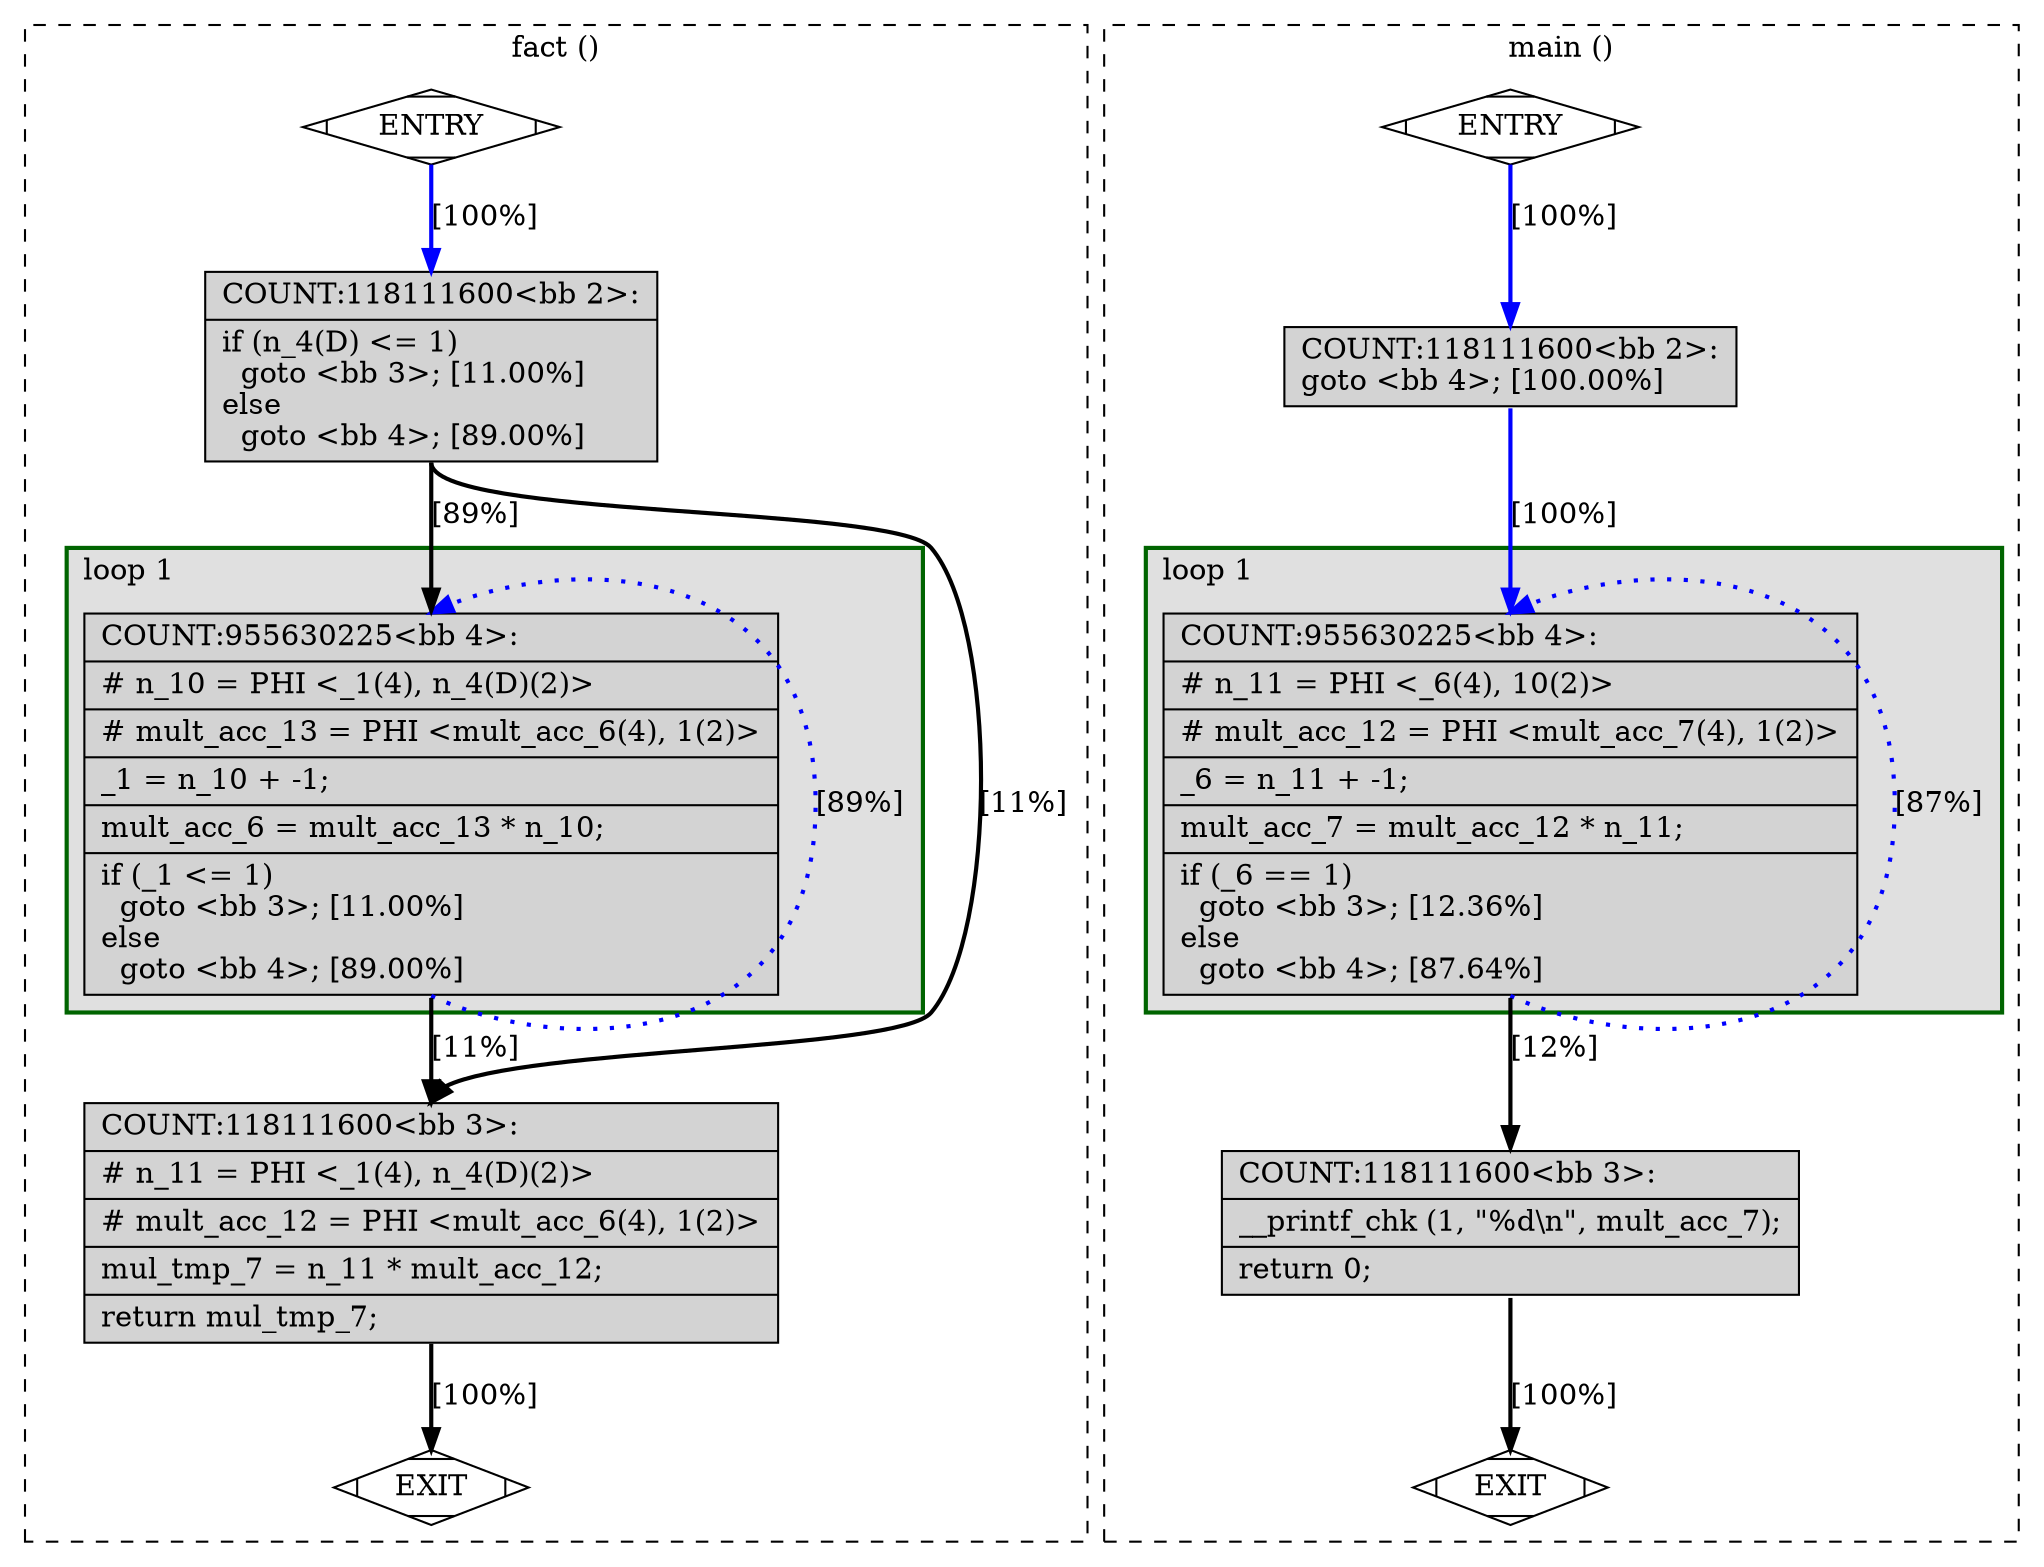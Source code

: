 digraph "fact.c.126t.isolate-paths" {
overlap=false;
subgraph "cluster_fact" {
	style="dashed";
	color="black";
	label="fact ()";
	subgraph cluster_23_1 {
	style="filled";
	color="darkgreen";
	fillcolor="grey88";
	label="loop 1";
	labeljust=l;
	penwidth=2;
	fn_23_basic_block_4 [shape=record,style=filled,fillcolor=lightgrey,label="{COUNT:955630225\<bb\ 4\>:\l\
|#\ n_10\ =\ PHI\ \<_1(4),\ n_4(D)(2)\>\l\
|#\ mult_acc_13\ =\ PHI\ \<mult_acc_6(4),\ 1(2)\>\l\
|_1\ =\ n_10\ +\ -1;\l\
|mult_acc_6\ =\ mult_acc_13\ *\ n_10;\l\
|if\ (_1\ \<=\ 1)\l\
\ \ goto\ \<bb\ 3\>;\ [11.00%]\l\
else\l\
\ \ goto\ \<bb\ 4\>;\ [89.00%]\l\
}"];

	}
	fn_23_basic_block_0 [shape=Mdiamond,style=filled,fillcolor=white,label="ENTRY"];

	fn_23_basic_block_1 [shape=Mdiamond,style=filled,fillcolor=white,label="EXIT"];

	fn_23_basic_block_2 [shape=record,style=filled,fillcolor=lightgrey,label="{COUNT:118111600\<bb\ 2\>:\l\
|if\ (n_4(D)\ \<=\ 1)\l\
\ \ goto\ \<bb\ 3\>;\ [11.00%]\l\
else\l\
\ \ goto\ \<bb\ 4\>;\ [89.00%]\l\
}"];

	fn_23_basic_block_3 [shape=record,style=filled,fillcolor=lightgrey,label="{COUNT:118111600\<bb\ 3\>:\l\
|#\ n_11\ =\ PHI\ \<_1(4),\ n_4(D)(2)\>\l\
|#\ mult_acc_12\ =\ PHI\ \<mult_acc_6(4),\ 1(2)\>\l\
|mul_tmp_7\ =\ n_11\ *\ mult_acc_12;\l\
|return\ mul_tmp_7;\l\
}"];

	fn_23_basic_block_0:s -> fn_23_basic_block_2:n [style="solid,bold",color=blue,weight=100,constraint=true,label="[100%]"];
	fn_23_basic_block_2:s -> fn_23_basic_block_3:n [style="solid,bold",color=black,weight=10,constraint=true,label="[11%]"];
	fn_23_basic_block_2:s -> fn_23_basic_block_4:n [style="solid,bold",color=black,weight=10,constraint=true,label="[89%]"];
	fn_23_basic_block_3:s -> fn_23_basic_block_1:n [style="solid,bold",color=black,weight=10,constraint=true,label="[100%]"];
	fn_23_basic_block_4:s -> fn_23_basic_block_3:n [style="solid,bold",color=black,weight=10,constraint=true,label="[11%]"];
	fn_23_basic_block_4:s -> fn_23_basic_block_4:n [style="dotted,bold",color=blue,weight=10,constraint=false,label="[89%]"];
	fn_23_basic_block_0:s -> fn_23_basic_block_1:n [style="invis",constraint=true];
}
subgraph "cluster_main" {
	style="dashed";
	color="black";
	label="main ()";
	subgraph cluster_24_1 {
	style="filled";
	color="darkgreen";
	fillcolor="grey88";
	label="loop 1";
	labeljust=l;
	penwidth=2;
	fn_24_basic_block_4 [shape=record,style=filled,fillcolor=lightgrey,label="{COUNT:955630225\<bb\ 4\>:\l\
|#\ n_11\ =\ PHI\ \<_6(4),\ 10(2)\>\l\
|#\ mult_acc_12\ =\ PHI\ \<mult_acc_7(4),\ 1(2)\>\l\
|_6\ =\ n_11\ +\ -1;\l\
|mult_acc_7\ =\ mult_acc_12\ *\ n_11;\l\
|if\ (_6\ ==\ 1)\l\
\ \ goto\ \<bb\ 3\>;\ [12.36%]\l\
else\l\
\ \ goto\ \<bb\ 4\>;\ [87.64%]\l\
}"];

	}
	fn_24_basic_block_0 [shape=Mdiamond,style=filled,fillcolor=white,label="ENTRY"];

	fn_24_basic_block_1 [shape=Mdiamond,style=filled,fillcolor=white,label="EXIT"];

	fn_24_basic_block_2 [shape=record,style=filled,fillcolor=lightgrey,label="{COUNT:118111600\<bb\ 2\>:\l\
goto\ \<bb\ 4\>;\ [100.00%]\l\
}"];

	fn_24_basic_block_3 [shape=record,style=filled,fillcolor=lightgrey,label="{COUNT:118111600\<bb\ 3\>:\l\
|__printf_chk\ (1,\ \"%d\\n\",\ mult_acc_7);\l\
|return\ 0;\l\
}"];

	fn_24_basic_block_0:s -> fn_24_basic_block_2:n [style="solid,bold",color=blue,weight=100,constraint=true,label="[100%]"];
	fn_24_basic_block_2:s -> fn_24_basic_block_4:n [style="solid,bold",color=blue,weight=100,constraint=true,label="[100%]"];
	fn_24_basic_block_3:s -> fn_24_basic_block_1:n [style="solid,bold",color=black,weight=10,constraint=true,label="[100%]"];
	fn_24_basic_block_4:s -> fn_24_basic_block_3:n [style="solid,bold",color=black,weight=10,constraint=true,label="[12%]"];
	fn_24_basic_block_4:s -> fn_24_basic_block_4:n [style="dotted,bold",color=blue,weight=10,constraint=false,label="[87%]"];
	fn_24_basic_block_0:s -> fn_24_basic_block_1:n [style="invis",constraint=true];
}
}
